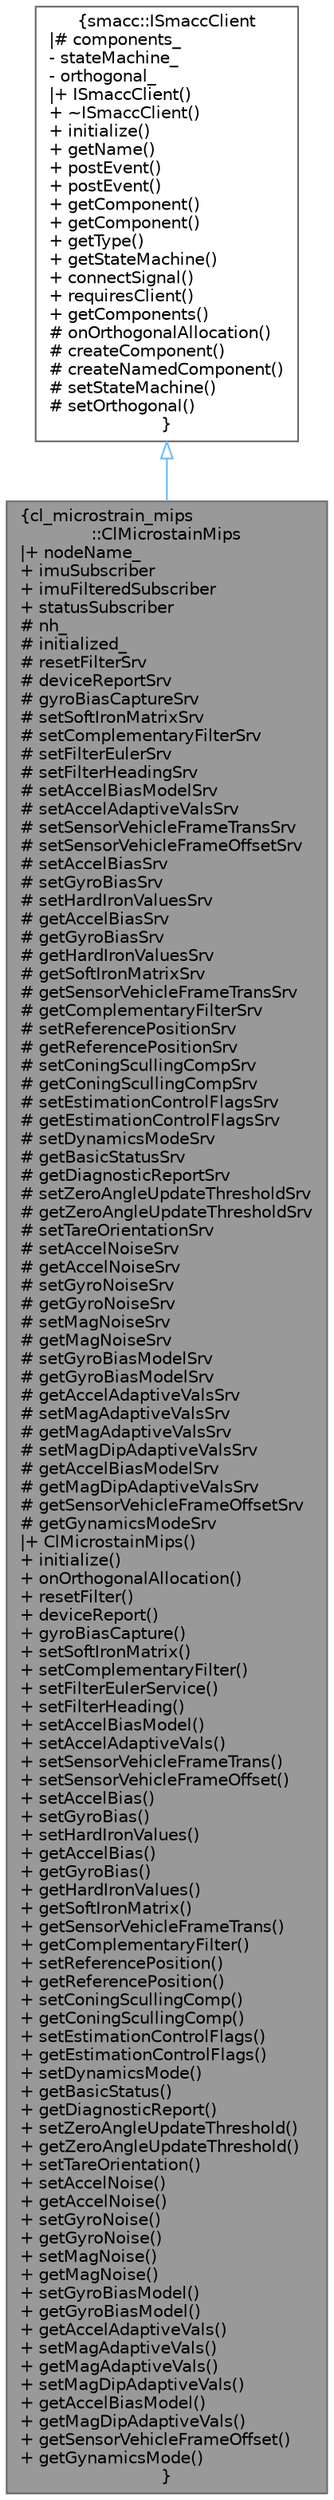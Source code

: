 digraph "cl_microstrain_mips::ClMicrostainMips"
{
 // LATEX_PDF_SIZE
  bgcolor="transparent";
  edge [fontname=Helvetica,fontsize=10,labelfontname=Helvetica,labelfontsize=10];
  node [fontname=Helvetica,fontsize=10,shape=box,height=0.2,width=0.4];
  Node1 [label="{cl_microstrain_mips\l::ClMicrostainMips\n|+ nodeName_\l+ imuSubscriber\l+ imuFilteredSubscriber\l+ statusSubscriber\l# nh_\l# initialized_\l# resetFilterSrv\l# deviceReportSrv\l# gyroBiasCaptureSrv\l# setSoftIronMatrixSrv\l# setComplementaryFilterSrv\l# setFilterEulerSrv\l# setFilterHeadingSrv\l# setAccelBiasModelSrv\l# setAccelAdaptiveValsSrv\l# setSensorVehicleFrameTransSrv\l# setSensorVehicleFrameOffsetSrv\l# setAccelBiasSrv\l# setGyroBiasSrv\l# setHardIronValuesSrv\l# getAccelBiasSrv\l# getGyroBiasSrv\l# getHardIronValuesSrv\l# getSoftIronMatrixSrv\l# getSensorVehicleFrameTransSrv\l# getComplementaryFilterSrv\l# setReferencePositionSrv\l# getReferencePositionSrv\l# setConingScullingCompSrv\l# getConingScullingCompSrv\l# setEstimationControlFlagsSrv\l# getEstimationControlFlagsSrv\l# setDynamicsModeSrv\l# getBasicStatusSrv\l# getDiagnosticReportSrv\l# setZeroAngleUpdateThresholdSrv\l# getZeroAngleUpdateThresholdSrv\l# setTareOrientationSrv\l# setAccelNoiseSrv\l# getAccelNoiseSrv\l# setGyroNoiseSrv\l# getGyroNoiseSrv\l# setMagNoiseSrv\l# getMagNoiseSrv\l# setGyroBiasModelSrv\l# getGyroBiasModelSrv\l# getAccelAdaptiveValsSrv\l# setMagAdaptiveValsSrv\l# getMagAdaptiveValsSrv\l# setMagDipAdaptiveValsSrv\l# getAccelBiasModelSrv\l# getMagDipAdaptiveValsSrv\l# getSensorVehicleFrameOffsetSrv\l# getGynamicsModeSrv\l|+ ClMicrostainMips()\l+ initialize()\l+ onOrthogonalAllocation()\l+ resetFilter()\l+ deviceReport()\l+ gyroBiasCapture()\l+ setSoftIronMatrix()\l+ setComplementaryFilter()\l+ setFilterEulerService()\l+ setFilterHeading()\l+ setAccelBiasModel()\l+ setAccelAdaptiveVals()\l+ setSensorVehicleFrameTrans()\l+ setSensorVehicleFrameOffset()\l+ setAccelBias()\l+ setGyroBias()\l+ setHardIronValues()\l+ getAccelBias()\l+ getGyroBias()\l+ getHardIronValues()\l+ getSoftIronMatrix()\l+ getSensorVehicleFrameTrans()\l+ getComplementaryFilter()\l+ setReferencePosition()\l+ getReferencePosition()\l+ setConingScullingComp()\l+ getConingScullingComp()\l+ setEstimationControlFlags()\l+ getEstimationControlFlags()\l+ setDynamicsMode()\l+ getBasicStatus()\l+ getDiagnosticReport()\l+ setZeroAngleUpdateThreshold()\l+ getZeroAngleUpdateThreshold()\l+ setTareOrientation()\l+ setAccelNoise()\l+ getAccelNoise()\l+ setGyroNoise()\l+ getGyroNoise()\l+ setMagNoise()\l+ getMagNoise()\l+ setGyroBiasModel()\l+ getGyroBiasModel()\l+ getAccelAdaptiveVals()\l+ setMagAdaptiveVals()\l+ getMagAdaptiveVals()\l+ setMagDipAdaptiveVals()\l+ getAccelBiasModel()\l+ getMagDipAdaptiveVals()\l+ getSensorVehicleFrameOffset()\l+ getGynamicsMode()\l}",height=0.2,width=0.4,color="gray40", fillcolor="grey60", style="filled", fontcolor="black",tooltip=" "];
  Node2 -> Node1 [dir="back",color="steelblue1",style="solid",arrowtail="onormal"];
  Node2 [label="{smacc::ISmaccClient\n|# components_\l- stateMachine_\l- orthogonal_\l|+ ISmaccClient()\l+ ~ISmaccClient()\l+ initialize()\l+ getName()\l+ postEvent()\l+ postEvent()\l+ getComponent()\l+ getComponent()\l+ getType()\l+ getStateMachine()\l+ connectSignal()\l+ requiresClient()\l+ getComponents()\l# onOrthogonalAllocation()\l# createComponent()\l# createNamedComponent()\l# setStateMachine()\l# setOrthogonal()\l}",height=0.2,width=0.4,color="gray40", fillcolor="white", style="filled",URL="$classsmacc_1_1ISmaccClient.html",tooltip=" "];
}
